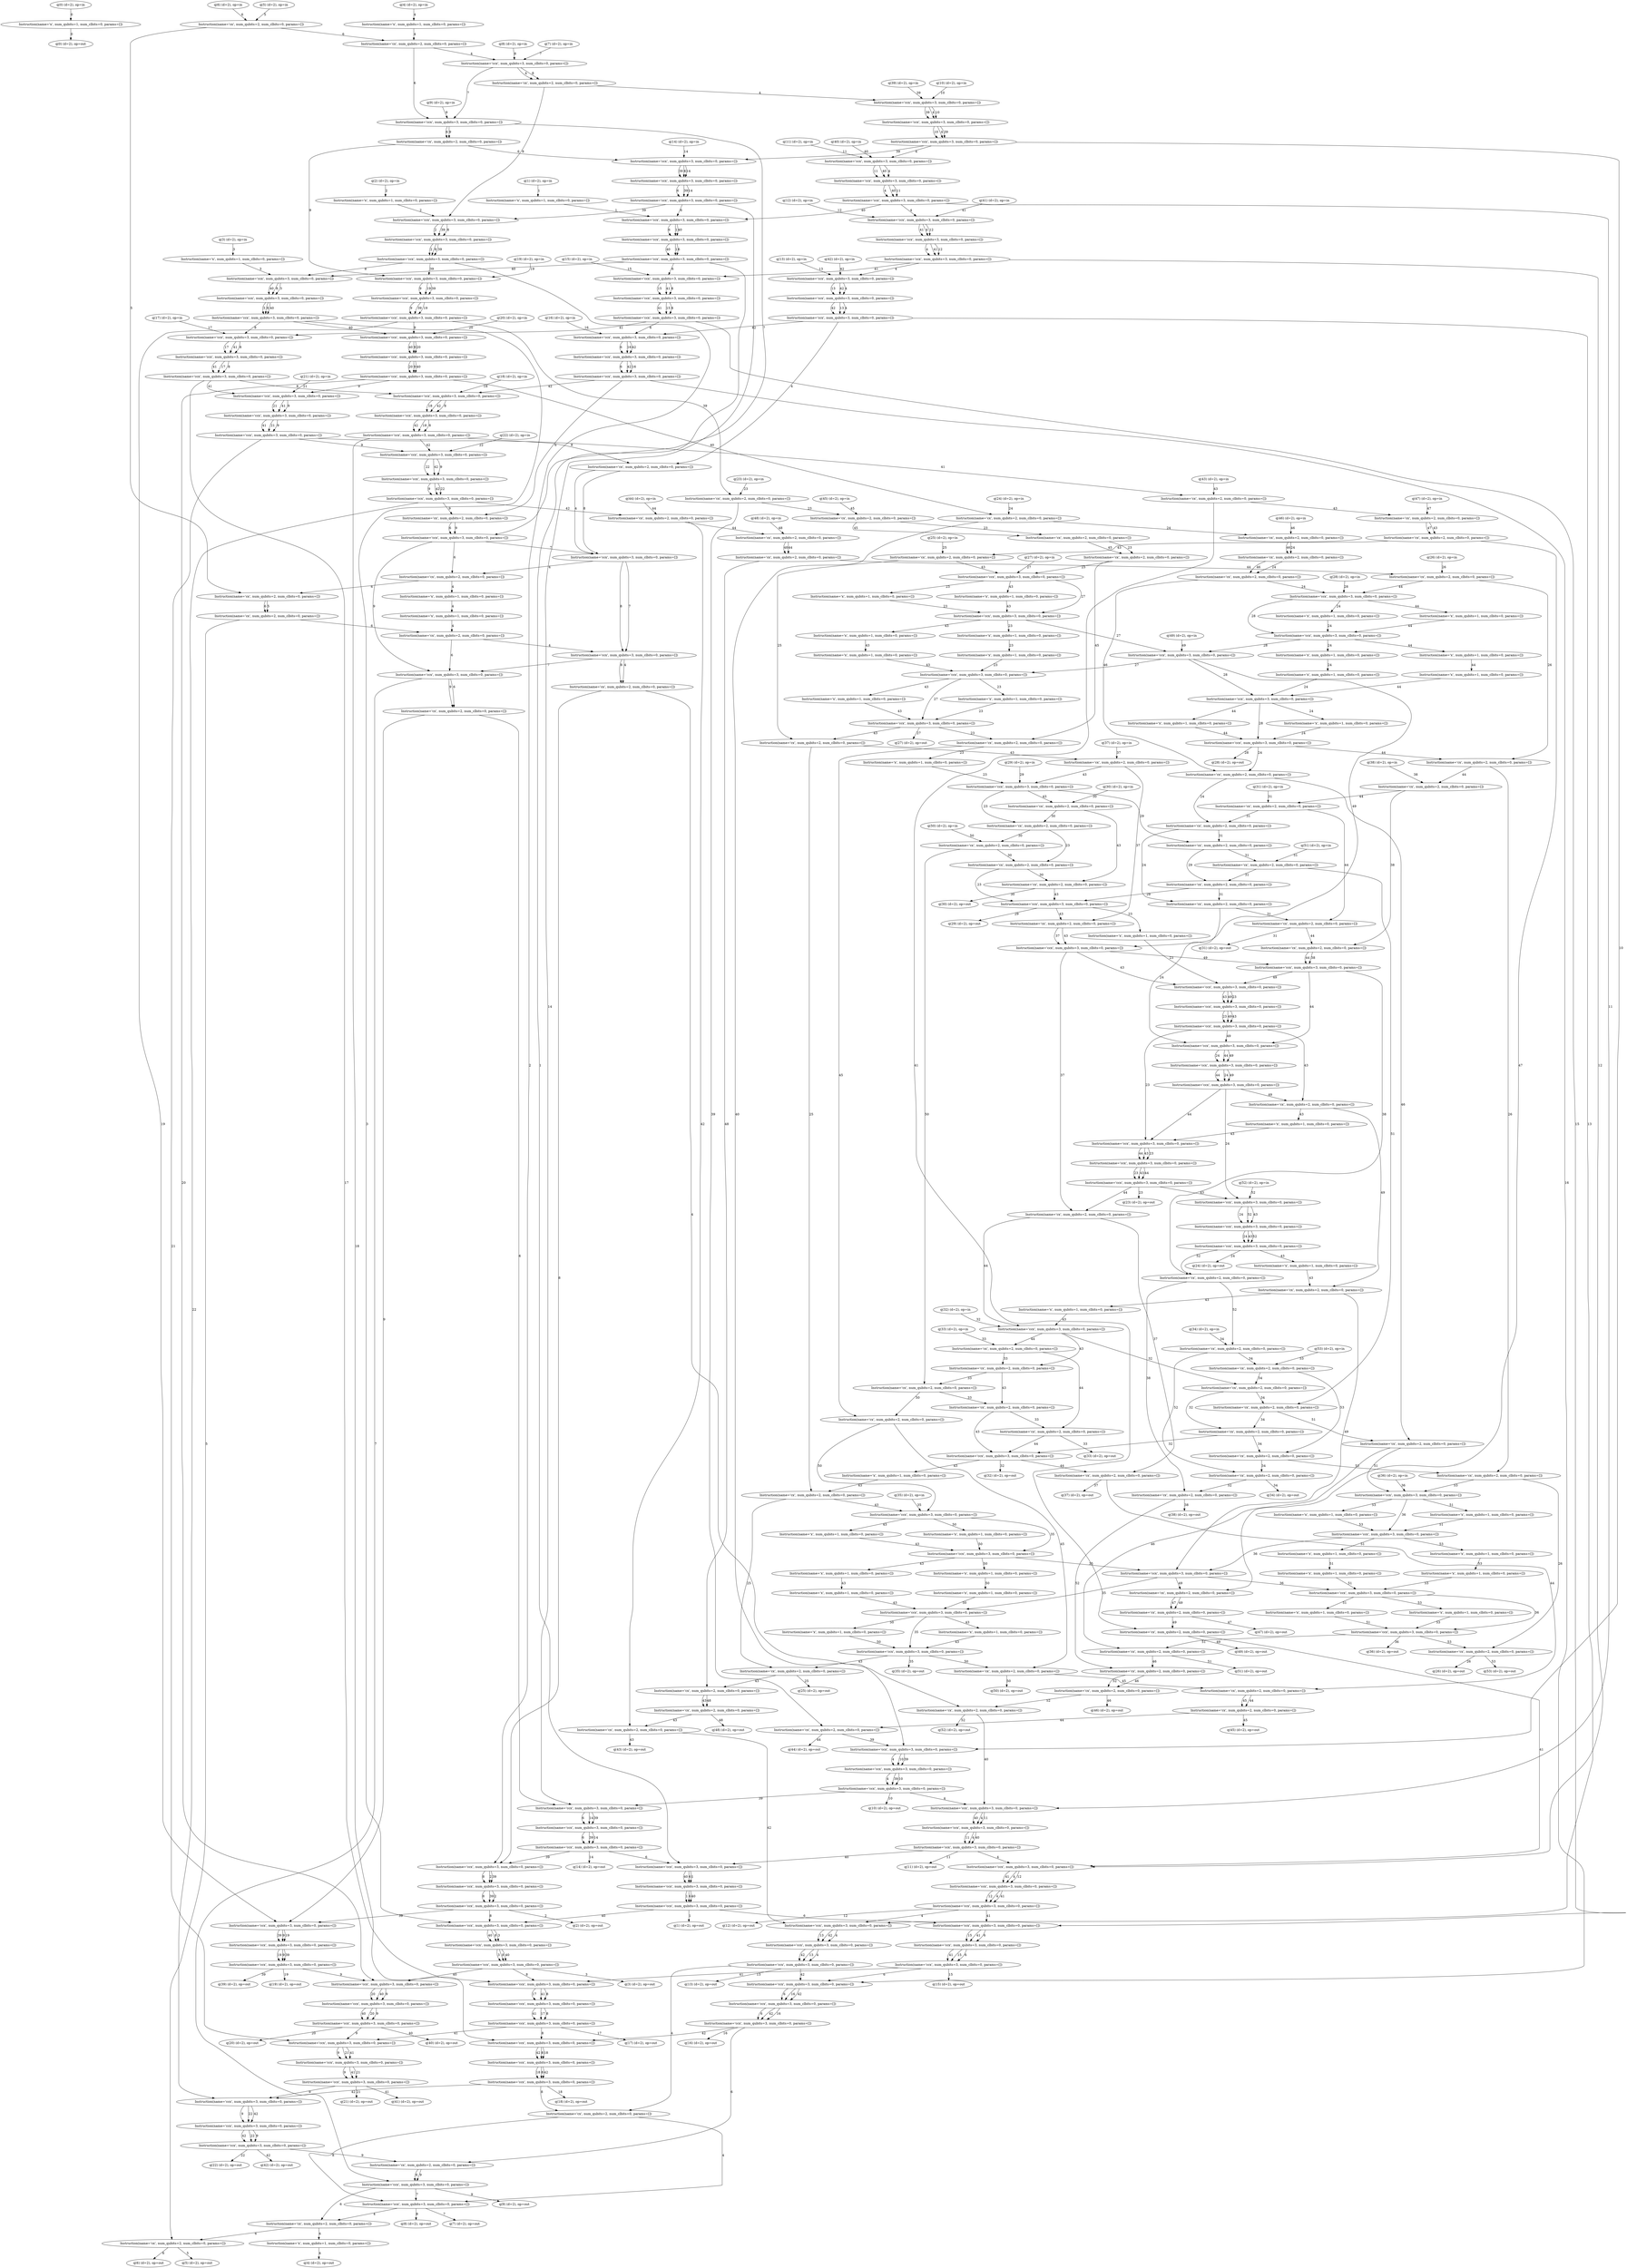 digraph G {
0 [label="q(0) (d=2), op=in", qubits="0", matrix="None", ancilla=false];
1 [label="q(1) (d=2), op=in", qubits="1", matrix="None", ancilla=false];
2 [label="q(2) (d=2), op=in", qubits="2", matrix="None", ancilla=false];
3 [label="q(3) (d=2), op=in", qubits="3", matrix="None", ancilla=false];
4 [label="q(4) (d=2), op=in", qubits="4", matrix="None", ancilla=false];
5 [label="q(5) (d=2), op=in", qubits="5", matrix="None", ancilla=false];
6 [label="q(6) (d=2), op=in", qubits="6", matrix="None", ancilla=false];
7 [label="q(7) (d=2), op=in", qubits="7", matrix="None", ancilla=false];
8 [label="q(8) (d=2), op=in", qubits="8", matrix="None", ancilla=false];
9 [label="q(9) (d=2), op=in", qubits="9", matrix="None", ancilla=false];
10 [label="q(10) (d=2), op=in", qubits="10", matrix="None", ancilla=false];
11 [label="q(11) (d=2), op=in", qubits="11", matrix="None", ancilla=false];
12 [label="q(12) (d=2), op=in", qubits="12", matrix="None", ancilla=false];
13 [label="q(13) (d=2), op=in", qubits="13", matrix="None", ancilla=false];
14 [label="q(14) (d=2), op=in", qubits="14", matrix="None", ancilla=false];
15 [label="q(15) (d=2), op=in", qubits="15", matrix="None", ancilla=false];
16 [label="q(16) (d=2), op=in", qubits="16", matrix="None", ancilla=false];
17 [label="q(17) (d=2), op=in", qubits="17", matrix="None", ancilla=false];
18 [label="q(18) (d=2), op=in", qubits="18", matrix="None", ancilla=false];
19 [label="q(19) (d=2), op=in", qubits="19", matrix="None", ancilla=false];
20 [label="q(20) (d=2), op=in", qubits="20", matrix="None", ancilla=false];
21 [label="q(21) (d=2), op=in", qubits="21", matrix="None", ancilla=false];
22 [label="q(22) (d=2), op=in", qubits="22", matrix="None", ancilla=false];
23 [label="q(23) (d=2), op=in", qubits="23", matrix="None", ancilla=true];
24 [label="q(24) (d=2), op=in", qubits="24", matrix="None", ancilla=true];
25 [label="q(25) (d=2), op=in", qubits="25", matrix="None", ancilla=false];
26 [label="q(26) (d=2), op=in", qubits="26", matrix="None", ancilla=false];
27 [label="q(27) (d=2), op=in", qubits="27", matrix="None", ancilla=false];
28 [label="q(28) (d=2), op=in", qubits="28", matrix="None", ancilla=false];
29 [label="q(29) (d=2), op=in", qubits="29", matrix="None", ancilla=false];
30 [label="q(30) (d=2), op=in", qubits="30", matrix="None", ancilla=false];
31 [label="q(31) (d=2), op=in", qubits="31", matrix="None", ancilla=false];
32 [label="q(32) (d=2), op=in", qubits="32", matrix="None", ancilla=false];
33 [label="q(33) (d=2), op=in", qubits="33", matrix="None", ancilla=false];
34 [label="q(34) (d=2), op=in", qubits="34", matrix="None", ancilla=false];
35 [label="q(35) (d=2), op=in", qubits="35", matrix="None", ancilla=false];
36 [label="q(36) (d=2), op=in", qubits="36", matrix="None", ancilla=false];
37 [label="q(37) (d=2), op=in", qubits="37", matrix="None", ancilla=true];
38 [label="q(38) (d=2), op=in", qubits="38", matrix="None", ancilla=true];
39 [label="q(39) (d=2), op=in", qubits="39", matrix="None", ancilla=true];
40 [label="q(40) (d=2), op=in", qubits="40", matrix="None", ancilla=true];
41 [label="q(41) (d=2), op=in", qubits="41", matrix="None", ancilla=true];
42 [label="q(42) (d=2), op=in", qubits="42", matrix="None", ancilla=true];
43 [label="q(43) (d=2), op=in", qubits="43", matrix="None", ancilla=true];
44 [label="q(44) (d=2), op=in", qubits="44", matrix="None", ancilla=true];
45 [label="q(45) (d=2), op=in", qubits="45", matrix="None", ancilla=true];
46 [label="q(46) (d=2), op=in", qubits="46", matrix="None", ancilla=true];
47 [label="q(47) (d=2), op=in", qubits="47", matrix="None", ancilla=true];
48 [label="q(48) (d=2), op=in", qubits="48", matrix="None", ancilla=true];
49 [label="q(49) (d=2), op=in", qubits="49", matrix="None", ancilla=true];
50 [label="q(50) (d=2), op=in", qubits="50", matrix="None", ancilla=true];
51 [label="q(51) (d=2), op=in", qubits="51", matrix="None", ancilla=true];
52 [label="q(52) (d=2), op=in", qubits="52", matrix="None", ancilla=true];
53 [label="q(53) (d=2), op=in", qubits="53", matrix="None", ancilla=true];
54 [label="Instruction(name='x', num_qubits=1, num_clbits=0, params=[])", qubits="0", matrix="[[0, 1], [1, 0]]"];
55 [label="Instruction(name='x', num_qubits=1, num_clbits=0, params=[])", qubits="1", matrix="[[0, 1], [1, 0]]"];
56 [label="Instruction(name='x', num_qubits=1, num_clbits=0, params=[])", qubits="2", matrix="[[0, 1], [1, 0]]"];
57 [label="Instruction(name='x', num_qubits=1, num_clbits=0, params=[])", qubits="3", matrix="[[0, 1], [1, 0]]"];
58 [label="Instruction(name='x', num_qubits=1, num_clbits=0, params=[])", qubits="4", matrix="[[0, 1], [1, 0]]"];
59 [label="Instruction(name='cx', num_qubits=2, num_clbits=0, params=[])", qubits="5,6", matrix="[[0, 1], [1, 0]]"];
60 [label="Instruction(name='cx', num_qubits=2, num_clbits=0, params=[])", qubits="6,4", matrix="[[0, 1], [1, 0]]"];
61 [label="Instruction(name='ccx', num_qubits=3, num_clbits=0, params=[])", qubits="7,4,8", matrix="[[0, 1], [1, 0]]"];
62 [label="Instruction(name='cx', num_qubits=2, num_clbits=0, params=[])", qubits="8,4", matrix="[[0, 1], [1, 0]]"];
63 [label="Instruction(name='ccx', num_qubits=3, num_clbits=0, params=[])", qubits="7,6,9", matrix="[[0, 1], [1, 0]]"];
64 [label="Instruction(name='cx', num_qubits=2, num_clbits=0, params=[])", qubits="9,6", matrix="[[0, 1], [1, 0]]"];
65 [label="Instruction(name='ccx', num_qubits=3, num_clbits=0, params=[])", qubits="4,39,10", matrix="[[0, 1], [1, 0]]"];
66 [label="Instruction(name='ccx', num_qubits=3, num_clbits=0, params=[])", qubits="4,10,39", matrix="[[0, 1], [1, 0]]"];
67 [label="Instruction(name='ccx', num_qubits=3, num_clbits=0, params=[])", qubits="4,39,10", matrix="[[0, 1], [1, 0]]"];
68 [label="Instruction(name='ccx', num_qubits=3, num_clbits=0, params=[])", qubits="6,39,14", matrix="[[0, 1], [1, 0]]"];
69 [label="Instruction(name='ccx', num_qubits=3, num_clbits=0, params=[])", qubits="6,14,39", matrix="[[0, 1], [1, 0]]"];
70 [label="Instruction(name='ccx', num_qubits=3, num_clbits=0, params=[])", qubits="6,39,14", matrix="[[0, 1], [1, 0]]"];
71 [label="Instruction(name='ccx', num_qubits=3, num_clbits=0, params=[])", qubits="8,39,2", matrix="[[0, 1], [1, 0]]"];
72 [label="Instruction(name='ccx', num_qubits=3, num_clbits=0, params=[])", qubits="8,2,39", matrix="[[0, 1], [1, 0]]"];
73 [label="Instruction(name='ccx', num_qubits=3, num_clbits=0, params=[])", qubits="8,39,2", matrix="[[0, 1], [1, 0]]"];
74 [label="Instruction(name='ccx', num_qubits=3, num_clbits=0, params=[])", qubits="9,39,19", matrix="[[0, 1], [1, 0]]"];
75 [label="Instruction(name='ccx', num_qubits=3, num_clbits=0, params=[])", qubits="9,19,39", matrix="[[0, 1], [1, 0]]"];
76 [label="Instruction(name='ccx', num_qubits=3, num_clbits=0, params=[])", qubits="9,39,19", matrix="[[0, 1], [1, 0]]"];
77 [label="Instruction(name='cx', num_qubits=2, num_clbits=0, params=[])", qubits="39,23", matrix="[[0, 1], [1, 0]]"];
78 [label="Instruction(name='ccx', num_qubits=3, num_clbits=0, params=[])", qubits="4,40,11", matrix="[[0, 1], [1, 0]]"];
79 [label="Instruction(name='ccx', num_qubits=3, num_clbits=0, params=[])", qubits="4,11,40", matrix="[[0, 1], [1, 0]]"];
80 [label="Instruction(name='ccx', num_qubits=3, num_clbits=0, params=[])", qubits="4,40,11", matrix="[[0, 1], [1, 0]]"];
81 [label="Instruction(name='ccx', num_qubits=3, num_clbits=0, params=[])", qubits="6,40,1", matrix="[[0, 1], [1, 0]]"];
82 [label="Instruction(name='ccx', num_qubits=3, num_clbits=0, params=[])", qubits="6,1,40", matrix="[[0, 1], [1, 0]]"];
83 [label="Instruction(name='ccx', num_qubits=3, num_clbits=0, params=[])", qubits="6,40,1", matrix="[[0, 1], [1, 0]]"];
84 [label="Instruction(name='ccx', num_qubits=3, num_clbits=0, params=[])", qubits="8,40,3", matrix="[[0, 1], [1, 0]]"];
85 [label="Instruction(name='ccx', num_qubits=3, num_clbits=0, params=[])", qubits="8,3,40", matrix="[[0, 1], [1, 0]]"];
86 [label="Instruction(name='ccx', num_qubits=3, num_clbits=0, params=[])", qubits="8,40,3", matrix="[[0, 1], [1, 0]]"];
87 [label="Instruction(name='ccx', num_qubits=3, num_clbits=0, params=[])", qubits="9,40,20", matrix="[[0, 1], [1, 0]]"];
88 [label="Instruction(name='ccx', num_qubits=3, num_clbits=0, params=[])", qubits="9,20,40", matrix="[[0, 1], [1, 0]]"];
89 [label="Instruction(name='ccx', num_qubits=3, num_clbits=0, params=[])", qubits="9,40,20", matrix="[[0, 1], [1, 0]]"];
90 [label="Instruction(name='cx', num_qubits=2, num_clbits=0, params=[])", qubits="40,24", matrix="[[0, 1], [1, 0]]"];
91 [label="Instruction(name='ccx', num_qubits=3, num_clbits=0, params=[])", qubits="4,41,12", matrix="[[0, 1], [1, 0]]"];
92 [label="Instruction(name='ccx', num_qubits=3, num_clbits=0, params=[])", qubits="4,12,41", matrix="[[0, 1], [1, 0]]"];
93 [label="Instruction(name='ccx', num_qubits=3, num_clbits=0, params=[])", qubits="4,41,12", matrix="[[0, 1], [1, 0]]"];
94 [label="Instruction(name='ccx', num_qubits=3, num_clbits=0, params=[])", qubits="6,41,15", matrix="[[0, 1], [1, 0]]"];
95 [label="Instruction(name='ccx', num_qubits=3, num_clbits=0, params=[])", qubits="6,15,41", matrix="[[0, 1], [1, 0]]"];
96 [label="Instruction(name='ccx', num_qubits=3, num_clbits=0, params=[])", qubits="6,41,15", matrix="[[0, 1], [1, 0]]"];
97 [label="Instruction(name='ccx', num_qubits=3, num_clbits=0, params=[])", qubits="8,41,17", matrix="[[0, 1], [1, 0]]"];
98 [label="Instruction(name='ccx', num_qubits=3, num_clbits=0, params=[])", qubits="8,17,41", matrix="[[0, 1], [1, 0]]"];
99 [label="Instruction(name='ccx', num_qubits=3, num_clbits=0, params=[])", qubits="8,41,17", matrix="[[0, 1], [1, 0]]"];
100 [label="Instruction(name='ccx', num_qubits=3, num_clbits=0, params=[])", qubits="9,41,21", matrix="[[0, 1], [1, 0]]"];
101 [label="Instruction(name='ccx', num_qubits=3, num_clbits=0, params=[])", qubits="9,21,41", matrix="[[0, 1], [1, 0]]"];
102 [label="Instruction(name='ccx', num_qubits=3, num_clbits=0, params=[])", qubits="9,41,21", matrix="[[0, 1], [1, 0]]"];
103 [label="Instruction(name='ccx', num_qubits=3, num_clbits=0, params=[])", qubits="4,42,13", matrix="[[0, 1], [1, 0]]"];
104 [label="Instruction(name='ccx', num_qubits=3, num_clbits=0, params=[])", qubits="4,13,42", matrix="[[0, 1], [1, 0]]"];
105 [label="Instruction(name='ccx', num_qubits=3, num_clbits=0, params=[])", qubits="4,42,13", matrix="[[0, 1], [1, 0]]"];
106 [label="Instruction(name='ccx', num_qubits=3, num_clbits=0, params=[])", qubits="6,42,16", matrix="[[0, 1], [1, 0]]"];
107 [label="Instruction(name='ccx', num_qubits=3, num_clbits=0, params=[])", qubits="6,16,42", matrix="[[0, 1], [1, 0]]"];
108 [label="Instruction(name='ccx', num_qubits=3, num_clbits=0, params=[])", qubits="6,42,16", matrix="[[0, 1], [1, 0]]"];
109 [label="Instruction(name='ccx', num_qubits=3, num_clbits=0, params=[])", qubits="8,42,18", matrix="[[0, 1], [1, 0]]"];
110 [label="Instruction(name='ccx', num_qubits=3, num_clbits=0, params=[])", qubits="8,18,42", matrix="[[0, 1], [1, 0]]"];
111 [label="Instruction(name='ccx', num_qubits=3, num_clbits=0, params=[])", qubits="8,42,18", matrix="[[0, 1], [1, 0]]"];
112 [label="Instruction(name='cx', num_qubits=2, num_clbits=0, params=[])", qubits="8,4", matrix="[[0, 1], [1, 0]]"];
113 [label="Instruction(name='ccx', num_qubits=3, num_clbits=0, params=[])", qubits="9,42,22", matrix="[[0, 1], [1, 0]]"];
114 [label="Instruction(name='ccx', num_qubits=3, num_clbits=0, params=[])", qubits="9,22,42", matrix="[[0, 1], [1, 0]]"];
115 [label="Instruction(name='ccx', num_qubits=3, num_clbits=0, params=[])", qubits="9,42,22", matrix="[[0, 1], [1, 0]]"];
116 [label="Instruction(name='cx', num_qubits=2, num_clbits=0, params=[])", qubits="9,6", matrix="[[0, 1], [1, 0]]"];
117 [label="Instruction(name='ccx', num_qubits=3, num_clbits=0, params=[])", qubits="7,6,9", matrix="[[0, 1], [1, 0]]"];
118 [label="Instruction(name='ccx', num_qubits=3, num_clbits=0, params=[])", qubits="7,4,8", matrix="[[0, 1], [1, 0]]"];
119 [label="Instruction(name='cx', num_qubits=2, num_clbits=0, params=[])", qubits="6,4", matrix="[[0, 1], [1, 0]]"];
120 [label="Instruction(name='x', num_qubits=1, num_clbits=0, params=[])", qubits="4", matrix="[[0, 1], [1, 0]]"];
121 [label="Instruction(name='x', num_qubits=1, num_clbits=0, params=[])", qubits="4", matrix="[[0, 1], [1, 0]]"];
122 [label="Instruction(name='cx', num_qubits=2, num_clbits=0, params=[])", qubits="5,6", matrix="[[0, 1], [1, 0]]"];
123 [label="Instruction(name='cx', num_qubits=2, num_clbits=0, params=[])", qubits="5,6", matrix="[[0, 1], [1, 0]]"];
124 [label="Instruction(name='cx', num_qubits=2, num_clbits=0, params=[])", qubits="6,4", matrix="[[0, 1], [1, 0]]"];
125 [label="Instruction(name='ccx', num_qubits=3, num_clbits=0, params=[])", qubits="7,4,8", matrix="[[0, 1], [1, 0]]"];
126 [label="Instruction(name='ccx', num_qubits=3, num_clbits=0, params=[])", qubits="7,6,9", matrix="[[0, 1], [1, 0]]"];
127 [label="Instruction(name='cx', num_qubits=2, num_clbits=0, params=[])", qubits="8,4", matrix="[[0, 1], [1, 0]]"];
128 [label="Instruction(name='cx', num_qubits=2, num_clbits=0, params=[])", qubits="9,6", matrix="[[0, 1], [1, 0]]"];
129 [label="Instruction(name='cx', num_qubits=2, num_clbits=0, params=[])", qubits="41,43", matrix="[[0, 1], [1, 0]]"];
130 [label="Instruction(name='cx', num_qubits=2, num_clbits=0, params=[])", qubits="42,44", matrix="[[0, 1], [1, 0]]"];
131 [label="Instruction(name='cx', num_qubits=2, num_clbits=0, params=[])", qubits="23,45", matrix="[[0, 1], [1, 0]]"];
132 [label="Instruction(name='cx', num_qubits=2, num_clbits=0, params=[])", qubits="45,23", matrix="[[0, 1], [1, 0]]"];
133 [label="Instruction(name='cx', num_qubits=2, num_clbits=0, params=[])", qubits="45,23", matrix="[[0, 1], [1, 0]]"];
134 [label="Instruction(name='cx', num_qubits=2, num_clbits=0, params=[])", qubits="24,46", matrix="[[0, 1], [1, 0]]"];
135 [label="Instruction(name='cx', num_qubits=2, num_clbits=0, params=[])", qubits="46,24", matrix="[[0, 1], [1, 0]]"];
136 [label="Instruction(name='cx', num_qubits=2, num_clbits=0, params=[])", qubits="46,24", matrix="[[0, 1], [1, 0]]"];
137 [label="Instruction(name='cx', num_qubits=2, num_clbits=0, params=[])", qubits="43,47", matrix="[[0, 1], [1, 0]]"];
138 [label="Instruction(name='cx', num_qubits=2, num_clbits=0, params=[])", qubits="47,43", matrix="[[0, 1], [1, 0]]"];
139 [label="Instruction(name='cx', num_qubits=2, num_clbits=0, params=[])", qubits="25,43", matrix="[[0, 1], [1, 0]]"];
140 [label="Instruction(name='ccx', num_qubits=3, num_clbits=0, params=[])", qubits="23,43,27", matrix="[[0, 1], [1, 0]]"];
141 [label="Instruction(name='x', num_qubits=1, num_clbits=0, params=[])", qubits="23", matrix="[[0, 1], [1, 0]]"];
142 [label="Instruction(name='x', num_qubits=1, num_clbits=0, params=[])", qubits="43", matrix="[[0, 1], [1, 0]]"];
143 [label="Instruction(name='ccx', num_qubits=3, num_clbits=0, params=[])", qubits="23,43,27", matrix="[[0, 1], [1, 0]]"];
144 [label="Instruction(name='x', num_qubits=1, num_clbits=0, params=[])", qubits="23", matrix="[[0, 1], [1, 0]]"];
145 [label="Instruction(name='x', num_qubits=1, num_clbits=0, params=[])", qubits="23", matrix="[[0, 1], [1, 0]]"];
146 [label="Instruction(name='x', num_qubits=1, num_clbits=0, params=[])", qubits="43", matrix="[[0, 1], [1, 0]]"];
147 [label="Instruction(name='x', num_qubits=1, num_clbits=0, params=[])", qubits="43", matrix="[[0, 1], [1, 0]]"];
148 [label="Instruction(name='cx', num_qubits=2, num_clbits=0, params=[])", qubits="44,48", matrix="[[0, 1], [1, 0]]"];
149 [label="Instruction(name='cx', num_qubits=2, num_clbits=0, params=[])", qubits="48,44", matrix="[[0, 1], [1, 0]]"];
150 [label="Instruction(name='cx', num_qubits=2, num_clbits=0, params=[])", qubits="26,44", matrix="[[0, 1], [1, 0]]"];
151 [label="Instruction(name='ccx', num_qubits=3, num_clbits=0, params=[])", qubits="24,44,28", matrix="[[0, 1], [1, 0]]"];
152 [label="Instruction(name='x', num_qubits=1, num_clbits=0, params=[])", qubits="24", matrix="[[0, 1], [1, 0]]"];
153 [label="Instruction(name='x', num_qubits=1, num_clbits=0, params=[])", qubits="44", matrix="[[0, 1], [1, 0]]"];
154 [label="Instruction(name='ccx', num_qubits=3, num_clbits=0, params=[])", qubits="24,44,28", matrix="[[0, 1], [1, 0]]"];
155 [label="Instruction(name='x', num_qubits=1, num_clbits=0, params=[])", qubits="24", matrix="[[0, 1], [1, 0]]"];
156 [label="Instruction(name='x', num_qubits=1, num_clbits=0, params=[])", qubits="24", matrix="[[0, 1], [1, 0]]"];
157 [label="Instruction(name='x', num_qubits=1, num_clbits=0, params=[])", qubits="44", matrix="[[0, 1], [1, 0]]"];
158 [label="Instruction(name='x', num_qubits=1, num_clbits=0, params=[])", qubits="44", matrix="[[0, 1], [1, 0]]"];
159 [label="Instruction(name='ccx', num_qubits=3, num_clbits=0, params=[])", qubits="27,28,49", matrix="[[0, 1], [1, 0]]"];
160 [label="Instruction(name='ccx', num_qubits=3, num_clbits=0, params=[])", qubits="23,43,27", matrix="[[0, 1], [1, 0]]"];
161 [label="Instruction(name='x', num_qubits=1, num_clbits=0, params=[])", qubits="23", matrix="[[0, 1], [1, 0]]"];
162 [label="Instruction(name='ccx', num_qubits=3, num_clbits=0, params=[])", qubits="24,44,28", matrix="[[0, 1], [1, 0]]"];
163 [label="Instruction(name='x', num_qubits=1, num_clbits=0, params=[])", qubits="24", matrix="[[0, 1], [1, 0]]"];
164 [label="Instruction(name='x', num_qubits=1, num_clbits=0, params=[])", qubits="43", matrix="[[0, 1], [1, 0]]"];
165 [label="Instruction(name='ccx', num_qubits=3, num_clbits=0, params=[])", qubits="23,43,27", matrix="[[0, 1], [1, 0]]"];
166 [label="Instruction(name='cx', num_qubits=2, num_clbits=0, params=[])", qubits="25,43", matrix="[[0, 1], [1, 0]]"];
167 [label="Instruction(name='cx', num_qubits=2, num_clbits=0, params=[])", qubits="37,43", matrix="[[0, 1], [1, 0]]"];
168 [label="Instruction(name='x', num_qubits=1, num_clbits=0, params=[])", qubits="44", matrix="[[0, 1], [1, 0]]"];
169 [label="Instruction(name='ccx', num_qubits=3, num_clbits=0, params=[])", qubits="24,44,28", matrix="[[0, 1], [1, 0]]"];
170 [label="Instruction(name='cx', num_qubits=2, num_clbits=0, params=[])", qubits="26,44", matrix="[[0, 1], [1, 0]]"];
171 [label="Instruction(name='cx', num_qubits=2, num_clbits=0, params=[])", qubits="38,44", matrix="[[0, 1], [1, 0]]"];
172 [label="Instruction(name='cx', num_qubits=2, num_clbits=0, params=[])", qubits="44,31", matrix="[[0, 1], [1, 0]]"];
173 [label="Instruction(name='cx', num_qubits=2, num_clbits=0, params=[])", qubits="45,23", matrix="[[0, 1], [1, 0]]"];
174 [label="Instruction(name='x', num_qubits=1, num_clbits=0, params=[])", qubits="23", matrix="[[0, 1], [1, 0]]"];
175 [label="Instruction(name='ccx', num_qubits=3, num_clbits=0, params=[])", qubits="43,23,29", matrix="[[0, 1], [1, 0]]"];
176 [label="Instruction(name='cx', num_qubits=2, num_clbits=0, params=[])", qubits="43,30", matrix="[[0, 1], [1, 0]]"];
177 [label="Instruction(name='cx', num_qubits=2, num_clbits=0, params=[])", qubits="23,30", matrix="[[0, 1], [1, 0]]"];
178 [label="Instruction(name='cx', num_qubits=2, num_clbits=0, params=[])", qubits="46,24", matrix="[[0, 1], [1, 0]]"];
179 [label="Instruction(name='cx', num_qubits=2, num_clbits=0, params=[])", qubits="24,31", matrix="[[0, 1], [1, 0]]"];
180 [label="Instruction(name='cx', num_qubits=2, num_clbits=0, params=[])", qubits="29,31", matrix="[[0, 1], [1, 0]]"];
181 [label="Instruction(name='cx', num_qubits=2, num_clbits=0, params=[])", qubits="30,50", matrix="[[0, 1], [1, 0]]"];
182 [label="Instruction(name='cx', num_qubits=2, num_clbits=0, params=[])", qubits="23,30", matrix="[[0, 1], [1, 0]]"];
183 [label="Instruction(name='cx', num_qubits=2, num_clbits=0, params=[])", qubits="43,30", matrix="[[0, 1], [1, 0]]"];
184 [label="Instruction(name='cx', num_qubits=2, num_clbits=0, params=[])", qubits="31,51", matrix="[[0, 1], [1, 0]]"];
185 [label="Instruction(name='cx', num_qubits=2, num_clbits=0, params=[])", qubits="29,31", matrix="[[0, 1], [1, 0]]"];
186 [label="Instruction(name='cx', num_qubits=2, num_clbits=0, params=[])", qubits="24,31", matrix="[[0, 1], [1, 0]]"];
187 [label="Instruction(name='ccx', num_qubits=3, num_clbits=0, params=[])", qubits="43,23,29", matrix="[[0, 1], [1, 0]]"];
188 [label="Instruction(name='x', num_qubits=1, num_clbits=0, params=[])", qubits="23", matrix="[[0, 1], [1, 0]]"];
189 [label="Instruction(name='cx', num_qubits=2, num_clbits=0, params=[])", qubits="37,43", matrix="[[0, 1], [1, 0]]"];
190 [label="Instruction(name='cx', num_qubits=2, num_clbits=0, params=[])", qubits="44,31", matrix="[[0, 1], [1, 0]]"];
191 [label="Instruction(name='cx', num_qubits=2, num_clbits=0, params=[])", qubits="38,44", matrix="[[0, 1], [1, 0]]"];
192 [label="Instruction(name='ccx', num_qubits=3, num_clbits=0, params=[])", qubits="49,37,43", matrix="[[0, 1], [1, 0]]"];
193 [label="Instruction(name='ccx', num_qubits=3, num_clbits=0, params=[])", qubits="49,38,44", matrix="[[0, 1], [1, 0]]"];
194 [label="Instruction(name='ccx', num_qubits=3, num_clbits=0, params=[])", qubits="49,43,23", matrix="[[0, 1], [1, 0]]"];
195 [label="Instruction(name='ccx', num_qubits=3, num_clbits=0, params=[])", qubits="49,23,43", matrix="[[0, 1], [1, 0]]"];
196 [label="Instruction(name='ccx', num_qubits=3, num_clbits=0, params=[])", qubits="49,43,23", matrix="[[0, 1], [1, 0]]"];
197 [label="Instruction(name='ccx', num_qubits=3, num_clbits=0, params=[])", qubits="49,44,24", matrix="[[0, 1], [1, 0]]"];
198 [label="Instruction(name='ccx', num_qubits=3, num_clbits=0, params=[])", qubits="49,24,44", matrix="[[0, 1], [1, 0]]"];
199 [label="Instruction(name='ccx', num_qubits=3, num_clbits=0, params=[])", qubits="49,44,24", matrix="[[0, 1], [1, 0]]"];
200 [label="Instruction(name='cx', num_qubits=2, num_clbits=0, params=[])", qubits="49,43", matrix="[[0, 1], [1, 0]]"];
201 [label="Instruction(name='x', num_qubits=1, num_clbits=0, params=[])", qubits="43", matrix="[[0, 1], [1, 0]]"];
202 [label="Instruction(name='ccx', num_qubits=3, num_clbits=0, params=[])", qubits="43,44,23", matrix="[[0, 1], [1, 0]]"];
203 [label="Instruction(name='ccx', num_qubits=3, num_clbits=0, params=[])", qubits="43,23,44", matrix="[[0, 1], [1, 0]]"];
204 [label="Instruction(name='ccx', num_qubits=3, num_clbits=0, params=[])", qubits="43,44,23", matrix="[[0, 1], [1, 0]]"];
205 [label="Instruction(name='cx', num_qubits=2, num_clbits=0, params=[])", qubits="37,44", matrix="[[0, 1], [1, 0]]"];
206 [label="Instruction(name='ccx', num_qubits=3, num_clbits=0, params=[])", qubits="43,52,24", matrix="[[0, 1], [1, 0]]"];
207 [label="Instruction(name='ccx', num_qubits=3, num_clbits=0, params=[])", qubits="43,24,52", matrix="[[0, 1], [1, 0]]"];
208 [label="Instruction(name='ccx', num_qubits=3, num_clbits=0, params=[])", qubits="43,52,24", matrix="[[0, 1], [1, 0]]"];
209 [label="Instruction(name='cx', num_qubits=2, num_clbits=0, params=[])", qubits="38,52", matrix="[[0, 1], [1, 0]]"];
210 [label="Instruction(name='x', num_qubits=1, num_clbits=0, params=[])", qubits="43", matrix="[[0, 1], [1, 0]]"];
211 [label="Instruction(name='cx', num_qubits=2, num_clbits=0, params=[])", qubits="49,43", matrix="[[0, 1], [1, 0]]"];
212 [label="Instruction(name='x', num_qubits=1, num_clbits=0, params=[])", qubits="43", matrix="[[0, 1], [1, 0]]"];
213 [label="Instruction(name='ccx', num_qubits=3, num_clbits=0, params=[])", qubits="44,43,32", matrix="[[0, 1], [1, 0]]"];
214 [label="Instruction(name='cx', num_qubits=2, num_clbits=0, params=[])", qubits="44,33", matrix="[[0, 1], [1, 0]]"];
215 [label="Instruction(name='cx', num_qubits=2, num_clbits=0, params=[])", qubits="43,33", matrix="[[0, 1], [1, 0]]"];
216 [label="Instruction(name='cx', num_qubits=2, num_clbits=0, params=[])", qubits="33,50", matrix="[[0, 1], [1, 0]]"];
217 [label="Instruction(name='cx', num_qubits=2, num_clbits=0, params=[])", qubits="43,33", matrix="[[0, 1], [1, 0]]"];
218 [label="Instruction(name='cx', num_qubits=2, num_clbits=0, params=[])", qubits="44,33", matrix="[[0, 1], [1, 0]]"];
219 [label="Instruction(name='cx', num_qubits=2, num_clbits=0, params=[])", qubits="45,50", matrix="[[0, 1], [1, 0]]"];
220 [label="Instruction(name='cx', num_qubits=2, num_clbits=0, params=[])", qubits="52,34", matrix="[[0, 1], [1, 0]]"];
221 [label="Instruction(name='cx', num_qubits=2, num_clbits=0, params=[])", qubits="53,34", matrix="[[0, 1], [1, 0]]"];
222 [label="Instruction(name='cx', num_qubits=2, num_clbits=0, params=[])", qubits="32,34", matrix="[[0, 1], [1, 0]]"];
223 [label="Instruction(name='cx', num_qubits=2, num_clbits=0, params=[])", qubits="34,51", matrix="[[0, 1], [1, 0]]"];
224 [label="Instruction(name='cx', num_qubits=2, num_clbits=0, params=[])", qubits="32,34", matrix="[[0, 1], [1, 0]]"];
225 [label="Instruction(name='ccx', num_qubits=3, num_clbits=0, params=[])", qubits="44,43,32", matrix="[[0, 1], [1, 0]]"];
226 [label="Instruction(name='cx', num_qubits=2, num_clbits=0, params=[])", qubits="37,44", matrix="[[0, 1], [1, 0]]"];
227 [label="Instruction(name='x', num_qubits=1, num_clbits=0, params=[])", qubits="43", matrix="[[0, 1], [1, 0]]"];
228 [label="Instruction(name='cx', num_qubits=2, num_clbits=0, params=[])", qubits="25,43", matrix="[[0, 1], [1, 0]]"];
229 [label="Instruction(name='cx', num_qubits=2, num_clbits=0, params=[])", qubits="46,51", matrix="[[0, 1], [1, 0]]"];
230 [label="Instruction(name='ccx', num_qubits=3, num_clbits=0, params=[])", qubits="50,43,35", matrix="[[0, 1], [1, 0]]"];
231 [label="Instruction(name='x', num_qubits=1, num_clbits=0, params=[])", qubits="43", matrix="[[0, 1], [1, 0]]"];
232 [label="Instruction(name='x', num_qubits=1, num_clbits=0, params=[])", qubits="50", matrix="[[0, 1], [1, 0]]"];
233 [label="Instruction(name='ccx', num_qubits=3, num_clbits=0, params=[])", qubits="50,43,35", matrix="[[0, 1], [1, 0]]"];
234 [label="Instruction(name='x', num_qubits=1, num_clbits=0, params=[])", qubits="43", matrix="[[0, 1], [1, 0]]"];
235 [label="Instruction(name='x', num_qubits=1, num_clbits=0, params=[])", qubits="43", matrix="[[0, 1], [1, 0]]"];
236 [label="Instruction(name='x', num_qubits=1, num_clbits=0, params=[])", qubits="50", matrix="[[0, 1], [1, 0]]"];
237 [label="Instruction(name='x', num_qubits=1, num_clbits=0, params=[])", qubits="50", matrix="[[0, 1], [1, 0]]"];
238 [label="Instruction(name='cx', num_qubits=2, num_clbits=0, params=[])", qubits="53,34", matrix="[[0, 1], [1, 0]]"];
239 [label="Instruction(name='cx', num_qubits=2, num_clbits=0, params=[])", qubits="26,53", matrix="[[0, 1], [1, 0]]"];
240 [label="Instruction(name='ccx', num_qubits=3, num_clbits=0, params=[])", qubits="51,53,36", matrix="[[0, 1], [1, 0]]"];
241 [label="Instruction(name='x', num_qubits=1, num_clbits=0, params=[])", qubits="51", matrix="[[0, 1], [1, 0]]"];
242 [label="Instruction(name='cx', num_qubits=2, num_clbits=0, params=[])", qubits="52,34", matrix="[[0, 1], [1, 0]]"];
243 [label="Instruction(name='cx', num_qubits=2, num_clbits=0, params=[])", qubits="38,52", matrix="[[0, 1], [1, 0]]"];
244 [label="Instruction(name='x', num_qubits=1, num_clbits=0, params=[])", qubits="53", matrix="[[0, 1], [1, 0]]"];
245 [label="Instruction(name='ccx', num_qubits=3, num_clbits=0, params=[])", qubits="51,53,36", matrix="[[0, 1], [1, 0]]"];
246 [label="Instruction(name='ccx', num_qubits=3, num_clbits=0, params=[])", qubits="35,36,49", matrix="[[0, 1], [1, 0]]"];
247 [label="Instruction(name='cx', num_qubits=2, num_clbits=0, params=[])", qubits="47,49", matrix="[[0, 1], [1, 0]]"];
248 [label="Instruction(name='cx', num_qubits=2, num_clbits=0, params=[])", qubits="49,47", matrix="[[0, 1], [1, 0]]"];
249 [label="Instruction(name='cx', num_qubits=2, num_clbits=0, params=[])", qubits="41,49", matrix="[[0, 1], [1, 0]]"];
250 [label="Instruction(name='ccx', num_qubits=3, num_clbits=0, params=[])", qubits="50,43,35", matrix="[[0, 1], [1, 0]]"];
251 [label="Instruction(name='x', num_qubits=1, num_clbits=0, params=[])", qubits="43", matrix="[[0, 1], [1, 0]]"];
252 [label="Instruction(name='x', num_qubits=1, num_clbits=0, params=[])", qubits="50", matrix="[[0, 1], [1, 0]]"];
253 [label="Instruction(name='ccx', num_qubits=3, num_clbits=0, params=[])", qubits="50,43,35", matrix="[[0, 1], [1, 0]]"];
254 [label="Instruction(name='cx', num_qubits=2, num_clbits=0, params=[])", qubits="25,43", matrix="[[0, 1], [1, 0]]"];
255 [label="Instruction(name='cx', num_qubits=2, num_clbits=0, params=[])", qubits="45,50", matrix="[[0, 1], [1, 0]]"];
256 [label="Instruction(name='cx', num_qubits=2, num_clbits=0, params=[])", qubits="45,44", matrix="[[0, 1], [1, 0]]"];
257 [label="Instruction(name='cx', num_qubits=2, num_clbits=0, params=[])", qubits="44,45", matrix="[[0, 1], [1, 0]]"];
258 [label="Instruction(name='cx', num_qubits=2, num_clbits=0, params=[])", qubits="39,44", matrix="[[0, 1], [1, 0]]"];
259 [label="Instruction(name='ccx', num_qubits=3, num_clbits=0, params=[])", qubits="4,39,10", matrix="[[0, 1], [1, 0]]"];
260 [label="Instruction(name='ccx', num_qubits=3, num_clbits=0, params=[])", qubits="4,10,39", matrix="[[0, 1], [1, 0]]"];
261 [label="Instruction(name='ccx', num_qubits=3, num_clbits=0, params=[])", qubits="4,39,10", matrix="[[0, 1], [1, 0]]"];
262 [label="Instruction(name='cx', num_qubits=2, num_clbits=0, params=[])", qubits="48,43", matrix="[[0, 1], [1, 0]]"];
263 [label="Instruction(name='cx', num_qubits=2, num_clbits=0, params=[])", qubits="43,48", matrix="[[0, 1], [1, 0]]"];
264 [label="Instruction(name='cx', num_qubits=2, num_clbits=0, params=[])", qubits="42,43", matrix="[[0, 1], [1, 0]]"];
265 [label="Instruction(name='x', num_qubits=1, num_clbits=0, params=[])", qubits="51", matrix="[[0, 1], [1, 0]]"];
266 [label="Instruction(name='x', num_qubits=1, num_clbits=0, params=[])", qubits="51", matrix="[[0, 1], [1, 0]]"];
267 [label="Instruction(name='x', num_qubits=1, num_clbits=0, params=[])", qubits="53", matrix="[[0, 1], [1, 0]]"];
268 [label="Instruction(name='x', num_qubits=1, num_clbits=0, params=[])", qubits="53", matrix="[[0, 1], [1, 0]]"];
269 [label="Instruction(name='ccx', num_qubits=3, num_clbits=0, params=[])", qubits="51,53,36", matrix="[[0, 1], [1, 0]]"];
270 [label="Instruction(name='x', num_qubits=1, num_clbits=0, params=[])", qubits="51", matrix="[[0, 1], [1, 0]]"];
271 [label="Instruction(name='x', num_qubits=1, num_clbits=0, params=[])", qubits="53", matrix="[[0, 1], [1, 0]]"];
272 [label="Instruction(name='ccx', num_qubits=3, num_clbits=0, params=[])", qubits="51,53,36", matrix="[[0, 1], [1, 0]]"];
273 [label="Instruction(name='cx', num_qubits=2, num_clbits=0, params=[])", qubits="26,53", matrix="[[0, 1], [1, 0]]"];
274 [label="Instruction(name='cx', num_qubits=2, num_clbits=0, params=[])", qubits="46,51", matrix="[[0, 1], [1, 0]]"];
275 [label="Instruction(name='cx', num_qubits=2, num_clbits=0, params=[])", qubits="46,52", matrix="[[0, 1], [1, 0]]"];
276 [label="Instruction(name='cx', num_qubits=2, num_clbits=0, params=[])", qubits="52,46", matrix="[[0, 1], [1, 0]]"];
277 [label="Instruction(name='cx', num_qubits=2, num_clbits=0, params=[])", qubits="40,52", matrix="[[0, 1], [1, 0]]"];
278 [label="Instruction(name='ccx', num_qubits=3, num_clbits=0, params=[])", qubits="4,40,11", matrix="[[0, 1], [1, 0]]"];
279 [label="Instruction(name='ccx', num_qubits=3, num_clbits=0, params=[])", qubits="4,11,40", matrix="[[0, 1], [1, 0]]"];
280 [label="Instruction(name='ccx', num_qubits=3, num_clbits=0, params=[])", qubits="4,40,11", matrix="[[0, 1], [1, 0]]"];
281 [label="Instruction(name='ccx', num_qubits=3, num_clbits=0, params=[])", qubits="4,41,12", matrix="[[0, 1], [1, 0]]"];
282 [label="Instruction(name='ccx', num_qubits=3, num_clbits=0, params=[])", qubits="4,12,41", matrix="[[0, 1], [1, 0]]"];
283 [label="Instruction(name='ccx', num_qubits=3, num_clbits=0, params=[])", qubits="4,41,12", matrix="[[0, 1], [1, 0]]"];
284 [label="Instruction(name='ccx', num_qubits=3, num_clbits=0, params=[])", qubits="4,42,13", matrix="[[0, 1], [1, 0]]"];
285 [label="Instruction(name='ccx', num_qubits=3, num_clbits=0, params=[])", qubits="4,13,42", matrix="[[0, 1], [1, 0]]"];
286 [label="Instruction(name='ccx', num_qubits=3, num_clbits=0, params=[])", qubits="4,42,13", matrix="[[0, 1], [1, 0]]"];
287 [label="Instruction(name='ccx', num_qubits=3, num_clbits=0, params=[])", qubits="6,39,14", matrix="[[0, 1], [1, 0]]"];
288 [label="Instruction(name='ccx', num_qubits=3, num_clbits=0, params=[])", qubits="6,14,39", matrix="[[0, 1], [1, 0]]"];
289 [label="Instruction(name='ccx', num_qubits=3, num_clbits=0, params=[])", qubits="6,39,14", matrix="[[0, 1], [1, 0]]"];
290 [label="Instruction(name='ccx', num_qubits=3, num_clbits=0, params=[])", qubits="6,40,1", matrix="[[0, 1], [1, 0]]"];
291 [label="Instruction(name='ccx', num_qubits=3, num_clbits=0, params=[])", qubits="6,1,40", matrix="[[0, 1], [1, 0]]"];
292 [label="Instruction(name='ccx', num_qubits=3, num_clbits=0, params=[])", qubits="6,40,1", matrix="[[0, 1], [1, 0]]"];
293 [label="Instruction(name='ccx', num_qubits=3, num_clbits=0, params=[])", qubits="6,41,15", matrix="[[0, 1], [1, 0]]"];
294 [label="Instruction(name='ccx', num_qubits=3, num_clbits=0, params=[])", qubits="6,15,41", matrix="[[0, 1], [1, 0]]"];
295 [label="Instruction(name='ccx', num_qubits=3, num_clbits=0, params=[])", qubits="6,41,15", matrix="[[0, 1], [1, 0]]"];
296 [label="Instruction(name='ccx', num_qubits=3, num_clbits=0, params=[])", qubits="6,42,16", matrix="[[0, 1], [1, 0]]"];
297 [label="Instruction(name='ccx', num_qubits=3, num_clbits=0, params=[])", qubits="6,16,42", matrix="[[0, 1], [1, 0]]"];
298 [label="Instruction(name='ccx', num_qubits=3, num_clbits=0, params=[])", qubits="6,42,16", matrix="[[0, 1], [1, 0]]"];
299 [label="Instruction(name='ccx', num_qubits=3, num_clbits=0, params=[])", qubits="8,39,2", matrix="[[0, 1], [1, 0]]"];
300 [label="Instruction(name='ccx', num_qubits=3, num_clbits=0, params=[])", qubits="8,2,39", matrix="[[0, 1], [1, 0]]"];
301 [label="Instruction(name='ccx', num_qubits=3, num_clbits=0, params=[])", qubits="8,39,2", matrix="[[0, 1], [1, 0]]"];
302 [label="Instruction(name='ccx', num_qubits=3, num_clbits=0, params=[])", qubits="8,40,3", matrix="[[0, 1], [1, 0]]"];
303 [label="Instruction(name='ccx', num_qubits=3, num_clbits=0, params=[])", qubits="8,3,40", matrix="[[0, 1], [1, 0]]"];
304 [label="Instruction(name='ccx', num_qubits=3, num_clbits=0, params=[])", qubits="8,40,3", matrix="[[0, 1], [1, 0]]"];
305 [label="Instruction(name='ccx', num_qubits=3, num_clbits=0, params=[])", qubits="8,41,17", matrix="[[0, 1], [1, 0]]"];
306 [label="Instruction(name='ccx', num_qubits=3, num_clbits=0, params=[])", qubits="8,17,41", matrix="[[0, 1], [1, 0]]"];
307 [label="Instruction(name='ccx', num_qubits=3, num_clbits=0, params=[])", qubits="8,41,17", matrix="[[0, 1], [1, 0]]"];
308 [label="Instruction(name='ccx', num_qubits=3, num_clbits=0, params=[])", qubits="8,42,18", matrix="[[0, 1], [1, 0]]"];
309 [label="Instruction(name='ccx', num_qubits=3, num_clbits=0, params=[])", qubits="8,18,42", matrix="[[0, 1], [1, 0]]"];
310 [label="Instruction(name='ccx', num_qubits=3, num_clbits=0, params=[])", qubits="8,42,18", matrix="[[0, 1], [1, 0]]"];
311 [label="Instruction(name='cx', num_qubits=2, num_clbits=0, params=[])", qubits="8,4", matrix="[[0, 1], [1, 0]]"];
312 [label="Instruction(name='ccx', num_qubits=3, num_clbits=0, params=[])", qubits="9,39,19", matrix="[[0, 1], [1, 0]]"];
313 [label="Instruction(name='ccx', num_qubits=3, num_clbits=0, params=[])", qubits="9,19,39", matrix="[[0, 1], [1, 0]]"];
314 [label="Instruction(name='ccx', num_qubits=3, num_clbits=0, params=[])", qubits="9,39,19", matrix="[[0, 1], [1, 0]]"];
315 [label="Instruction(name='ccx', num_qubits=3, num_clbits=0, params=[])", qubits="9,40,20", matrix="[[0, 1], [1, 0]]"];
316 [label="Instruction(name='ccx', num_qubits=3, num_clbits=0, params=[])", qubits="9,20,40", matrix="[[0, 1], [1, 0]]"];
317 [label="Instruction(name='ccx', num_qubits=3, num_clbits=0, params=[])", qubits="9,40,20", matrix="[[0, 1], [1, 0]]"];
318 [label="Instruction(name='ccx', num_qubits=3, num_clbits=0, params=[])", qubits="9,41,21", matrix="[[0, 1], [1, 0]]"];
319 [label="Instruction(name='ccx', num_qubits=3, num_clbits=0, params=[])", qubits="9,21,41", matrix="[[0, 1], [1, 0]]"];
320 [label="Instruction(name='ccx', num_qubits=3, num_clbits=0, params=[])", qubits="9,41,21", matrix="[[0, 1], [1, 0]]"];
321 [label="Instruction(name='ccx', num_qubits=3, num_clbits=0, params=[])", qubits="9,42,22", matrix="[[0, 1], [1, 0]]"];
322 [label="Instruction(name='ccx', num_qubits=3, num_clbits=0, params=[])", qubits="9,22,42", matrix="[[0, 1], [1, 0]]"];
323 [label="Instruction(name='ccx', num_qubits=3, num_clbits=0, params=[])", qubits="9,42,22", matrix="[[0, 1], [1, 0]]"];
324 [label="Instruction(name='cx', num_qubits=2, num_clbits=0, params=[])", qubits="9,6", matrix="[[0, 1], [1, 0]]"];
325 [label="Instruction(name='ccx', num_qubits=3, num_clbits=0, params=[])", qubits="7,6,9", matrix="[[0, 1], [1, 0]]"];
326 [label="Instruction(name='ccx', num_qubits=3, num_clbits=0, params=[])", qubits="7,4,8", matrix="[[0, 1], [1, 0]]"];
327 [label="Instruction(name='cx', num_qubits=2, num_clbits=0, params=[])", qubits="6,4", matrix="[[0, 1], [1, 0]]"];
328 [label="Instruction(name='x', num_qubits=1, num_clbits=0, params=[])", qubits="4", matrix="[[0, 1], [1, 0]]"];
329 [label="Instruction(name='cx', num_qubits=2, num_clbits=0, params=[])", qubits="5,6", matrix="[[0, 1], [1, 0]]"];
330 [label="q(0) (d=2), op=out", qubits="0", matrix="None", ancilla=false];
331 [label="q(1) (d=2), op=out", qubits="1", matrix="None", ancilla=false];
332 [label="q(2) (d=2), op=out", qubits="2", matrix="None", ancilla=false];
333 [label="q(3) (d=2), op=out", qubits="3", matrix="None", ancilla=false];
334 [label="q(4) (d=2), op=out", qubits="4", matrix="None", ancilla=false];
335 [label="q(5) (d=2), op=out", qubits="5", matrix="None", ancilla=false];
336 [label="q(6) (d=2), op=out", qubits="6", matrix="None", ancilla=false];
337 [label="q(7) (d=2), op=out", qubits="7", matrix="None", ancilla=false];
338 [label="q(8) (d=2), op=out", qubits="8", matrix="None", ancilla=false];
339 [label="q(9) (d=2), op=out", qubits="9", matrix="None", ancilla=false];
340 [label="q(10) (d=2), op=out", qubits="10", matrix="None", ancilla=false];
341 [label="q(11) (d=2), op=out", qubits="11", matrix="None", ancilla=false];
342 [label="q(12) (d=2), op=out", qubits="12", matrix="None", ancilla=false];
343 [label="q(13) (d=2), op=out", qubits="13", matrix="None", ancilla=false];
344 [label="q(14) (d=2), op=out", qubits="14", matrix="None", ancilla=false];
345 [label="q(15) (d=2), op=out", qubits="15", matrix="None", ancilla=false];
346 [label="q(16) (d=2), op=out", qubits="16", matrix="None", ancilla=false];
347 [label="q(17) (d=2), op=out", qubits="17", matrix="None", ancilla=false];
348 [label="q(18) (d=2), op=out", qubits="18", matrix="None", ancilla=false];
349 [label="q(19) (d=2), op=out", qubits="19", matrix="None", ancilla=false];
350 [label="q(20) (d=2), op=out", qubits="20", matrix="None", ancilla=false];
351 [label="q(21) (d=2), op=out", qubits="21", matrix="None", ancilla=false];
352 [label="q(22) (d=2), op=out", qubits="22", matrix="None", ancilla=false];
353 [label="q(23) (d=2), op=out", qubits="23", matrix="None", ancilla=false];
354 [label="q(24) (d=2), op=out", qubits="24", matrix="None", ancilla=false];
355 [label="q(25) (d=2), op=out", qubits="25", matrix="None", ancilla=false];
356 [label="q(26) (d=2), op=out", qubits="26", matrix="None", ancilla=false];
357 [label="q(27) (d=2), op=out", qubits="27", matrix="None", ancilla=false];
358 [label="q(28) (d=2), op=out", qubits="28", matrix="None", ancilla=false];
359 [label="q(29) (d=2), op=out", qubits="29", matrix="None", ancilla=false];
360 [label="q(30) (d=2), op=out", qubits="30", matrix="None", ancilla=false];
361 [label="q(31) (d=2), op=out", qubits="31", matrix="None", ancilla=false];
362 [label="q(32) (d=2), op=out", qubits="32", matrix="None", ancilla=false];
363 [label="q(33) (d=2), op=out", qubits="33", matrix="None", ancilla=false];
364 [label="q(34) (d=2), op=out", qubits="34", matrix="None", ancilla=false];
365 [label="q(35) (d=2), op=out", qubits="35", matrix="None", ancilla=false];
366 [label="q(36) (d=2), op=out", qubits="36", matrix="None", ancilla=false];
367 [label="q(37) (d=2), op=out", qubits="37", matrix="None", ancilla=true];
368 [label="q(38) (d=2), op=out", qubits="38", matrix="None", ancilla=true];
369 [label="q(39) (d=2), op=out", qubits="39", matrix="None", ancilla=true];
370 [label="q(40) (d=2), op=out", qubits="40", matrix="None", ancilla=true];
371 [label="q(41) (d=2), op=out", qubits="41", matrix="None", ancilla=true];
372 [label="q(42) (d=2), op=out", qubits="42", matrix="None", ancilla=true];
373 [label="q(43) (d=2), op=out", qubits="43", matrix="None", ancilla=true];
374 [label="q(44) (d=2), op=out", qubits="44", matrix="None", ancilla=true];
375 [label="q(45) (d=2), op=out", qubits="45", matrix="None", ancilla=true];
376 [label="q(46) (d=2), op=out", qubits="46", matrix="None", ancilla=true];
377 [label="q(47) (d=2), op=out", qubits="47", matrix="None", ancilla=true];
378 [label="q(48) (d=2), op=out", qubits="48", matrix="None", ancilla=true];
379 [label="q(49) (d=2), op=out", qubits="49", matrix="None", ancilla=true];
380 [label="q(50) (d=2), op=out", qubits="50", matrix="None", ancilla=true];
381 [label="q(51) (d=2), op=out", qubits="51", matrix="None", ancilla=true];
382 [label="q(52) (d=2), op=out", qubits="52", matrix="None", ancilla=true];
383 [label="q(53) (d=2), op=out", qubits="53", matrix="None", ancilla=true];
0 -> 54 [label=0];
1 -> 55 [label=1];
2 -> 56 [label=2];
3 -> 57 [label=3];
4 -> 58 [label=4];
5 -> 59 [label=5];
6 -> 59 [label=6];
59 -> 60 [label=6];
58 -> 60 [label=4];
7 -> 61 [label=7];
60 -> 61 [label=4];
8 -> 61 [label=8];
61 -> 62 [label=8];
61 -> 62 [label=4];
61 -> 63 [label=7];
60 -> 63 [label=6];
9 -> 63 [label=9];
63 -> 64 [label=9];
63 -> 64 [label=6];
62 -> 65 [label=4];
39 -> 65 [label=39];
10 -> 65 [label=10];
65 -> 66 [label=4];
65 -> 66 [label=10];
65 -> 66 [label=39];
66 -> 67 [label=4];
66 -> 67 [label=39];
66 -> 67 [label=10];
64 -> 68 [label=6];
67 -> 68 [label=39];
14 -> 68 [label=14];
68 -> 69 [label=6];
68 -> 69 [label=14];
68 -> 69 [label=39];
69 -> 70 [label=6];
69 -> 70 [label=39];
69 -> 70 [label=14];
62 -> 71 [label=8];
70 -> 71 [label=39];
56 -> 71 [label=2];
71 -> 72 [label=8];
71 -> 72 [label=2];
71 -> 72 [label=39];
72 -> 73 [label=8];
72 -> 73 [label=39];
72 -> 73 [label=2];
64 -> 74 [label=9];
73 -> 74 [label=39];
19 -> 74 [label=19];
74 -> 75 [label=9];
74 -> 75 [label=19];
74 -> 75 [label=39];
75 -> 76 [label=9];
75 -> 76 [label=39];
75 -> 76 [label=19];
76 -> 77 [label=39];
23 -> 77 [label=23];
67 -> 78 [label=4];
40 -> 78 [label=40];
11 -> 78 [label=11];
78 -> 79 [label=4];
78 -> 79 [label=11];
78 -> 79 [label=40];
79 -> 80 [label=4];
79 -> 80 [label=40];
79 -> 80 [label=11];
70 -> 81 [label=6];
80 -> 81 [label=40];
55 -> 81 [label=1];
81 -> 82 [label=6];
81 -> 82 [label=1];
81 -> 82 [label=40];
82 -> 83 [label=6];
82 -> 83 [label=40];
82 -> 83 [label=1];
73 -> 84 [label=8];
83 -> 84 [label=40];
57 -> 84 [label=3];
84 -> 85 [label=8];
84 -> 85 [label=3];
84 -> 85 [label=40];
85 -> 86 [label=8];
85 -> 86 [label=40];
85 -> 86 [label=3];
76 -> 87 [label=9];
86 -> 87 [label=40];
20 -> 87 [label=20];
87 -> 88 [label=9];
87 -> 88 [label=20];
87 -> 88 [label=40];
88 -> 89 [label=9];
88 -> 89 [label=40];
88 -> 89 [label=20];
89 -> 90 [label=40];
24 -> 90 [label=24];
80 -> 91 [label=4];
41 -> 91 [label=41];
12 -> 91 [label=12];
91 -> 92 [label=4];
91 -> 92 [label=12];
91 -> 92 [label=41];
92 -> 93 [label=4];
92 -> 93 [label=41];
92 -> 93 [label=12];
83 -> 94 [label=6];
93 -> 94 [label=41];
15 -> 94 [label=15];
94 -> 95 [label=6];
94 -> 95 [label=15];
94 -> 95 [label=41];
95 -> 96 [label=6];
95 -> 96 [label=41];
95 -> 96 [label=15];
86 -> 97 [label=8];
96 -> 97 [label=41];
17 -> 97 [label=17];
97 -> 98 [label=8];
97 -> 98 [label=17];
97 -> 98 [label=41];
98 -> 99 [label=8];
98 -> 99 [label=41];
98 -> 99 [label=17];
89 -> 100 [label=9];
99 -> 100 [label=41];
21 -> 100 [label=21];
100 -> 101 [label=9];
100 -> 101 [label=21];
100 -> 101 [label=41];
101 -> 102 [label=9];
101 -> 102 [label=41];
101 -> 102 [label=21];
93 -> 103 [label=4];
42 -> 103 [label=42];
13 -> 103 [label=13];
103 -> 104 [label=4];
103 -> 104 [label=13];
103 -> 104 [label=42];
104 -> 105 [label=4];
104 -> 105 [label=42];
104 -> 105 [label=13];
96 -> 106 [label=6];
105 -> 106 [label=42];
16 -> 106 [label=16];
106 -> 107 [label=6];
106 -> 107 [label=16];
106 -> 107 [label=42];
107 -> 108 [label=6];
107 -> 108 [label=42];
107 -> 108 [label=16];
99 -> 109 [label=8];
108 -> 109 [label=42];
18 -> 109 [label=18];
109 -> 110 [label=8];
109 -> 110 [label=18];
109 -> 110 [label=42];
110 -> 111 [label=8];
110 -> 111 [label=42];
110 -> 111 [label=18];
111 -> 112 [label=8];
105 -> 112 [label=4];
102 -> 113 [label=9];
111 -> 113 [label=42];
22 -> 113 [label=22];
113 -> 114 [label=9];
113 -> 114 [label=22];
113 -> 114 [label=42];
114 -> 115 [label=9];
114 -> 115 [label=42];
114 -> 115 [label=22];
115 -> 116 [label=9];
108 -> 116 [label=6];
63 -> 117 [label=7];
116 -> 117 [label=6];
116 -> 117 [label=9];
117 -> 118 [label=7];
112 -> 118 [label=4];
112 -> 118 [label=8];
117 -> 119 [label=6];
118 -> 119 [label=4];
119 -> 120 [label=4];
120 -> 121 [label=4];
59 -> 122 [label=5];
119 -> 122 [label=6];
122 -> 123 [label=5];
122 -> 123 [label=6];
123 -> 124 [label=6];
121 -> 124 [label=4];
118 -> 125 [label=7];
124 -> 125 [label=4];
118 -> 125 [label=8];
125 -> 126 [label=7];
124 -> 126 [label=6];
117 -> 126 [label=9];
125 -> 127 [label=8];
125 -> 127 [label=4];
126 -> 128 [label=9];
126 -> 128 [label=6];
102 -> 129 [label=41];
43 -> 129 [label=43];
115 -> 130 [label=42];
44 -> 130 [label=44];
77 -> 131 [label=23];
45 -> 131 [label=45];
131 -> 132 [label=45];
131 -> 132 [label=23];
132 -> 133 [label=45];
132 -> 133 [label=23];
90 -> 134 [label=24];
46 -> 134 [label=46];
134 -> 135 [label=46];
134 -> 135 [label=24];
135 -> 136 [label=46];
135 -> 136 [label=24];
129 -> 137 [label=43];
47 -> 137 [label=47];
137 -> 138 [label=47];
137 -> 138 [label=43];
25 -> 139 [label=25];
138 -> 139 [label=43];
133 -> 140 [label=23];
139 -> 140 [label=43];
27 -> 140 [label=27];
140 -> 141 [label=23];
140 -> 142 [label=43];
141 -> 143 [label=23];
142 -> 143 [label=43];
140 -> 143 [label=27];
143 -> 144 [label=23];
144 -> 145 [label=23];
143 -> 146 [label=43];
146 -> 147 [label=43];
130 -> 148 [label=44];
48 -> 148 [label=48];
148 -> 149 [label=48];
148 -> 149 [label=44];
26 -> 150 [label=26];
149 -> 150 [label=44];
136 -> 151 [label=24];
150 -> 151 [label=44];
28 -> 151 [label=28];
151 -> 152 [label=24];
151 -> 153 [label=44];
152 -> 154 [label=24];
153 -> 154 [label=44];
151 -> 154 [label=28];
154 -> 155 [label=24];
155 -> 156 [label=24];
154 -> 157 [label=44];
157 -> 158 [label=44];
143 -> 159 [label=27];
154 -> 159 [label=28];
49 -> 159 [label=49];
145 -> 160 [label=23];
147 -> 160 [label=43];
159 -> 160 [label=27];
160 -> 161 [label=23];
156 -> 162 [label=24];
158 -> 162 [label=44];
159 -> 162 [label=28];
162 -> 163 [label=24];
160 -> 164 [label=43];
161 -> 165 [label=23];
164 -> 165 [label=43];
160 -> 165 [label=27];
139 -> 166 [label=25];
165 -> 166 [label=43];
37 -> 167 [label=37];
166 -> 167 [label=43];
162 -> 168 [label=44];
163 -> 169 [label=24];
168 -> 169 [label=44];
162 -> 169 [label=28];
150 -> 170 [label=26];
169 -> 170 [label=44];
38 -> 171 [label=38];
170 -> 171 [label=44];
171 -> 172 [label=44];
31 -> 172 [label=31];
133 -> 173 [label=45];
165 -> 173 [label=23];
173 -> 174 [label=23];
167 -> 175 [label=43];
174 -> 175 [label=23];
29 -> 175 [label=29];
175 -> 176 [label=43];
30 -> 176 [label=30];
175 -> 177 [label=23];
176 -> 177 [label=30];
136 -> 178 [label=46];
169 -> 178 [label=24];
178 -> 179 [label=24];
172 -> 179 [label=31];
175 -> 180 [label=29];
179 -> 180 [label=31];
177 -> 181 [label=30];
50 -> 181 [label=50];
177 -> 182 [label=23];
181 -> 182 [label=30];
176 -> 183 [label=43];
182 -> 183 [label=30];
180 -> 184 [label=31];
51 -> 184 [label=51];
180 -> 185 [label=29];
184 -> 185 [label=31];
179 -> 186 [label=24];
185 -> 186 [label=31];
183 -> 187 [label=43];
182 -> 187 [label=23];
185 -> 187 [label=29];
187 -> 188 [label=23];
167 -> 189 [label=37];
187 -> 189 [label=43];
172 -> 190 [label=44];
186 -> 190 [label=31];
171 -> 191 [label=38];
190 -> 191 [label=44];
159 -> 192 [label=49];
189 -> 192 [label=37];
189 -> 192 [label=43];
192 -> 193 [label=49];
191 -> 193 [label=38];
191 -> 193 [label=44];
193 -> 194 [label=49];
192 -> 194 [label=43];
188 -> 194 [label=23];
194 -> 195 [label=49];
194 -> 195 [label=23];
194 -> 195 [label=43];
195 -> 196 [label=49];
195 -> 196 [label=43];
195 -> 196 [label=23];
196 -> 197 [label=49];
193 -> 197 [label=44];
186 -> 197 [label=24];
197 -> 198 [label=49];
197 -> 198 [label=24];
197 -> 198 [label=44];
198 -> 199 [label=49];
198 -> 199 [label=44];
198 -> 199 [label=24];
199 -> 200 [label=49];
196 -> 200 [label=43];
200 -> 201 [label=43];
201 -> 202 [label=43];
199 -> 202 [label=44];
196 -> 202 [label=23];
202 -> 203 [label=43];
202 -> 203 [label=23];
202 -> 203 [label=44];
203 -> 204 [label=43];
203 -> 204 [label=44];
203 -> 204 [label=23];
192 -> 205 [label=37];
204 -> 205 [label=44];
204 -> 206 [label=43];
52 -> 206 [label=52];
199 -> 206 [label=24];
206 -> 207 [label=43];
206 -> 207 [label=24];
206 -> 207 [label=52];
207 -> 208 [label=43];
207 -> 208 [label=52];
207 -> 208 [label=24];
193 -> 209 [label=38];
208 -> 209 [label=52];
208 -> 210 [label=43];
200 -> 211 [label=49];
210 -> 211 [label=43];
211 -> 212 [label=43];
205 -> 213 [label=44];
212 -> 213 [label=43];
32 -> 213 [label=32];
213 -> 214 [label=44];
33 -> 214 [label=33];
213 -> 215 [label=43];
214 -> 215 [label=33];
215 -> 216 [label=33];
181 -> 216 [label=50];
215 -> 217 [label=43];
216 -> 217 [label=33];
214 -> 218 [label=44];
217 -> 218 [label=33];
173 -> 219 [label=45];
216 -> 219 [label=50];
209 -> 220 [label=52];
34 -> 220 [label=34];
53 -> 221 [label=53];
220 -> 221 [label=34];
213 -> 222 [label=32];
221 -> 222 [label=34];
222 -> 223 [label=34];
184 -> 223 [label=51];
222 -> 224 [label=32];
223 -> 224 [label=34];
218 -> 225 [label=44];
217 -> 225 [label=43];
224 -> 225 [label=32];
205 -> 226 [label=37];
225 -> 226 [label=44];
225 -> 227 [label=43];
166 -> 228 [label=25];
227 -> 228 [label=43];
178 -> 229 [label=46];
223 -> 229 [label=51];
219 -> 230 [label=50];
228 -> 230 [label=43];
35 -> 230 [label=35];
230 -> 231 [label=43];
230 -> 232 [label=50];
232 -> 233 [label=50];
231 -> 233 [label=43];
230 -> 233 [label=35];
233 -> 234 [label=43];
234 -> 235 [label=43];
233 -> 236 [label=50];
236 -> 237 [label=50];
221 -> 238 [label=53];
224 -> 238 [label=34];
170 -> 239 [label=26];
238 -> 239 [label=53];
229 -> 240 [label=51];
239 -> 240 [label=53];
36 -> 240 [label=36];
240 -> 241 [label=51];
220 -> 242 [label=52];
238 -> 242 [label=34];
209 -> 243 [label=38];
242 -> 243 [label=52];
240 -> 244 [label=53];
241 -> 245 [label=51];
244 -> 245 [label=53];
240 -> 245 [label=36];
233 -> 246 [label=35];
245 -> 246 [label=36];
211 -> 246 [label=49];
138 -> 247 [label=47];
246 -> 247 [label=49];
247 -> 248 [label=49];
247 -> 248 [label=47];
129 -> 249 [label=41];
248 -> 249 [label=49];
237 -> 250 [label=50];
235 -> 250 [label=43];
246 -> 250 [label=35];
250 -> 251 [label=43];
250 -> 252 [label=50];
252 -> 253 [label=50];
251 -> 253 [label=43];
250 -> 253 [label=35];
228 -> 254 [label=25];
253 -> 254 [label=43];
219 -> 255 [label=45];
253 -> 255 [label=50];
255 -> 256 [label=45];
226 -> 256 [label=44];
256 -> 257 [label=44];
256 -> 257 [label=45];
77 -> 258 [label=39];
257 -> 258 [label=44];
127 -> 259 [label=4];
258 -> 259 [label=39];
67 -> 259 [label=10];
259 -> 260 [label=4];
259 -> 260 [label=10];
259 -> 260 [label=39];
260 -> 261 [label=4];
260 -> 261 [label=39];
260 -> 261 [label=10];
149 -> 262 [label=48];
254 -> 262 [label=43];
262 -> 263 [label=43];
262 -> 263 [label=48];
130 -> 264 [label=42];
263 -> 264 [label=43];
245 -> 265 [label=51];
265 -> 266 [label=51];
245 -> 267 [label=53];
267 -> 268 [label=53];
266 -> 269 [label=51];
268 -> 269 [label=53];
246 -> 269 [label=36];
269 -> 270 [label=51];
269 -> 271 [label=53];
270 -> 272 [label=51];
271 -> 272 [label=53];
269 -> 272 [label=36];
239 -> 273 [label=26];
272 -> 273 [label=53];
229 -> 274 [label=46];
272 -> 274 [label=51];
274 -> 275 [label=46];
243 -> 275 [label=52];
275 -> 276 [label=52];
275 -> 276 [label=46];
90 -> 277 [label=40];
276 -> 277 [label=52];
261 -> 278 [label=4];
277 -> 278 [label=40];
80 -> 278 [label=11];
278 -> 279 [label=4];
278 -> 279 [label=11];
278 -> 279 [label=40];
279 -> 280 [label=4];
279 -> 280 [label=40];
279 -> 280 [label=11];
280 -> 281 [label=4];
249 -> 281 [label=41];
93 -> 281 [label=12];
281 -> 282 [label=4];
281 -> 282 [label=12];
281 -> 282 [label=41];
282 -> 283 [label=4];
282 -> 283 [label=41];
282 -> 283 [label=12];
283 -> 284 [label=4];
264 -> 284 [label=42];
105 -> 284 [label=13];
284 -> 285 [label=4];
284 -> 285 [label=13];
284 -> 285 [label=42];
285 -> 286 [label=4];
285 -> 286 [label=42];
285 -> 286 [label=13];
128 -> 287 [label=6];
261 -> 287 [label=39];
70 -> 287 [label=14];
287 -> 288 [label=6];
287 -> 288 [label=14];
287 -> 288 [label=39];
288 -> 289 [label=6];
288 -> 289 [label=39];
288 -> 289 [label=14];
289 -> 290 [label=6];
280 -> 290 [label=40];
83 -> 290 [label=1];
290 -> 291 [label=6];
290 -> 291 [label=1];
290 -> 291 [label=40];
291 -> 292 [label=6];
291 -> 292 [label=40];
291 -> 292 [label=1];
292 -> 293 [label=6];
283 -> 293 [label=41];
96 -> 293 [label=15];
293 -> 294 [label=6];
293 -> 294 [label=15];
293 -> 294 [label=41];
294 -> 295 [label=6];
294 -> 295 [label=41];
294 -> 295 [label=15];
295 -> 296 [label=6];
286 -> 296 [label=42];
108 -> 296 [label=16];
296 -> 297 [label=6];
296 -> 297 [label=16];
296 -> 297 [label=42];
297 -> 298 [label=6];
297 -> 298 [label=42];
297 -> 298 [label=16];
127 -> 299 [label=8];
289 -> 299 [label=39];
73 -> 299 [label=2];
299 -> 300 [label=8];
299 -> 300 [label=2];
299 -> 300 [label=39];
300 -> 301 [label=8];
300 -> 301 [label=39];
300 -> 301 [label=2];
301 -> 302 [label=8];
292 -> 302 [label=40];
86 -> 302 [label=3];
302 -> 303 [label=8];
302 -> 303 [label=3];
302 -> 303 [label=40];
303 -> 304 [label=8];
303 -> 304 [label=40];
303 -> 304 [label=3];
304 -> 305 [label=8];
295 -> 305 [label=41];
99 -> 305 [label=17];
305 -> 306 [label=8];
305 -> 306 [label=17];
305 -> 306 [label=41];
306 -> 307 [label=8];
306 -> 307 [label=41];
306 -> 307 [label=17];
307 -> 308 [label=8];
298 -> 308 [label=42];
111 -> 308 [label=18];
308 -> 309 [label=8];
308 -> 309 [label=18];
308 -> 309 [label=42];
309 -> 310 [label=8];
309 -> 310 [label=42];
309 -> 310 [label=18];
310 -> 311 [label=8];
286 -> 311 [label=4];
128 -> 312 [label=9];
301 -> 312 [label=39];
76 -> 312 [label=19];
312 -> 313 [label=9];
312 -> 313 [label=19];
312 -> 313 [label=39];
313 -> 314 [label=9];
313 -> 314 [label=39];
313 -> 314 [label=19];
314 -> 315 [label=9];
304 -> 315 [label=40];
89 -> 315 [label=20];
315 -> 316 [label=9];
315 -> 316 [label=20];
315 -> 316 [label=40];
316 -> 317 [label=9];
316 -> 317 [label=40];
316 -> 317 [label=20];
317 -> 318 [label=9];
307 -> 318 [label=41];
102 -> 318 [label=21];
318 -> 319 [label=9];
318 -> 319 [label=21];
318 -> 319 [label=41];
319 -> 320 [label=9];
319 -> 320 [label=41];
319 -> 320 [label=21];
320 -> 321 [label=9];
310 -> 321 [label=42];
115 -> 321 [label=22];
321 -> 322 [label=9];
321 -> 322 [label=22];
321 -> 322 [label=42];
322 -> 323 [label=9];
322 -> 323 [label=42];
322 -> 323 [label=22];
323 -> 324 [label=9];
298 -> 324 [label=6];
126 -> 325 [label=7];
324 -> 325 [label=6];
324 -> 325 [label=9];
325 -> 326 [label=7];
311 -> 326 [label=4];
311 -> 326 [label=8];
325 -> 327 [label=6];
326 -> 327 [label=4];
327 -> 328 [label=4];
123 -> 329 [label=5];
327 -> 329 [label=6];
54 -> 330 [label=0];
292 -> 331 [label=1];
301 -> 332 [label=2];
304 -> 333 [label=3];
328 -> 334 [label=4];
329 -> 335 [label=5];
329 -> 336 [label=6];
326 -> 337 [label=7];
326 -> 338 [label=8];
325 -> 339 [label=9];
261 -> 340 [label=10];
280 -> 341 [label=11];
283 -> 342 [label=12];
286 -> 343 [label=13];
289 -> 344 [label=14];
295 -> 345 [label=15];
298 -> 346 [label=16];
307 -> 347 [label=17];
310 -> 348 [label=18];
314 -> 349 [label=19];
317 -> 350 [label=20];
320 -> 351 [label=21];
323 -> 352 [label=22];
204 -> 353 [label=23];
208 -> 354 [label=24];
254 -> 355 [label=25];
273 -> 356 [label=26];
165 -> 357 [label=27];
169 -> 358 [label=28];
187 -> 359 [label=29];
183 -> 360 [label=30];
190 -> 361 [label=31];
225 -> 362 [label=32];
218 -> 363 [label=33];
242 -> 364 [label=34];
253 -> 365 [label=35];
272 -> 366 [label=36];
226 -> 367 [label=37];
243 -> 368 [label=38];
314 -> 369 [label=39];
317 -> 370 [label=40];
320 -> 371 [label=41];
323 -> 372 [label=42];
264 -> 373 [label=43];
258 -> 374 [label=44];
257 -> 375 [label=45];
276 -> 376 [label=46];
248 -> 377 [label=47];
263 -> 378 [label=48];
249 -> 379 [label=49];
255 -> 380 [label=50];
274 -> 381 [label=51];
277 -> 382 [label=52];
273 -> 383 [label=53];
}

